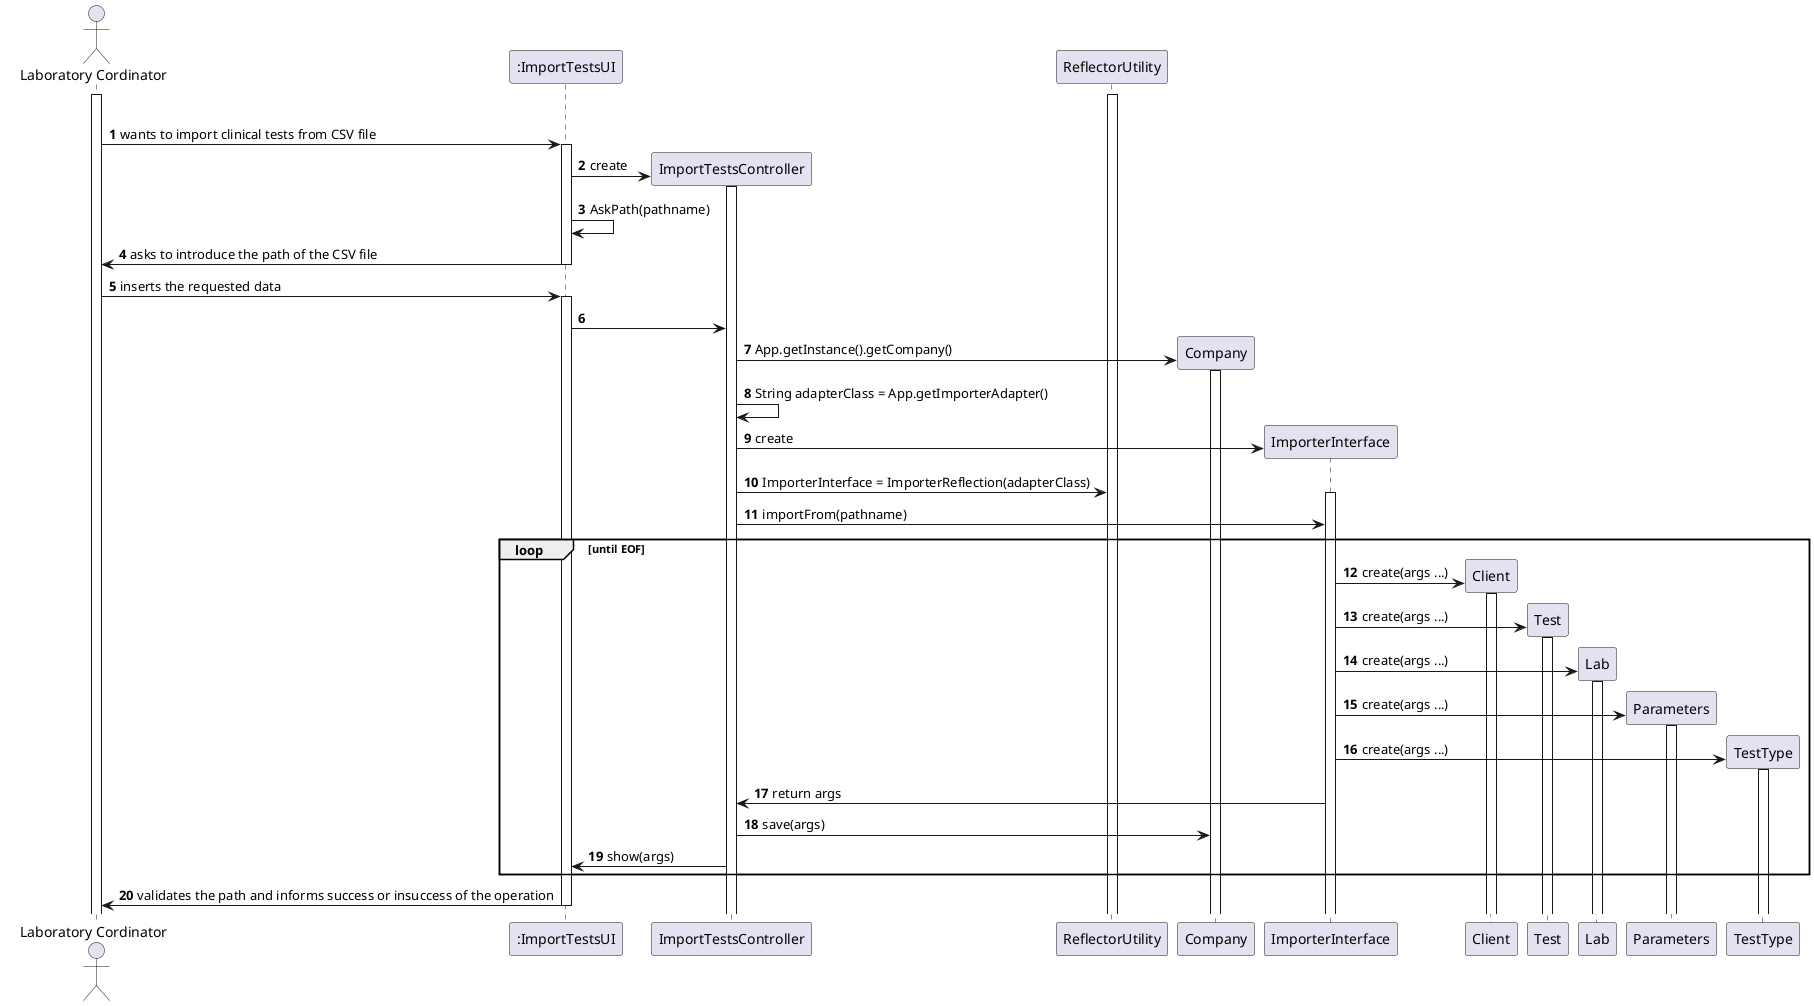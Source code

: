 @startuml
'https://plantuml.com/sequence-diagram

autonumber

actor  "Laboratory Cordinator" as LC

participant ":ImportTestsUI" as ImportTestsUI

participant ImportTestsUI
participant ImportTestsController
participant ReflectorUtility
activate ReflectorUtility

activate LC

loop
LC -> ImportTestsUI: wants to import clinical tests from CSV file
activate ImportTestsUI

ImportTestsUI -> ImportTestsController ** : create
activate ImportTestsController

ImportTestsUI -> ImportTestsUI : AskPath(pathname)


ImportTestsUI -> LC: asks to introduce the path of the CSV file

deactivate ImportTestsUI

LC -> ImportTestsUI:  inserts the requested data
activate ImportTestsUI
ImportTestsUI -> ImportTestsController
ImportTestsController -> Company ** : App.getInstance().getCompany()
activate Company

ImportTestsController -> ImportTestsController : String adapterClass = App.getImporterAdapter()
ImportTestsController -> ImporterInterface ** : create
ImportTestsController -> ReflectorUtility : ImporterInterface = ImporterReflection(adapterClass)
activate ImporterInterface
ImportTestsController -> ImporterInterface : importFrom(pathname)

loop until EOF
ImporterInterface -> Client ** : create(args ...)
activate Client
ImporterInterface -> Test ** : create(args ...)
activate Test
ImporterInterface -> Lab ** : create(args ...)
activate Lab
ImporterInterface -> Parameters ** : create(args ...)
activate Parameters
ImporterInterface -> TestType ** : create(args ...)
activate TestType

'controller saves file instances
ImporterInterface -> ImportTestsController : return args
ImportTestsController -> Company : save(args)
ImportTestsController -> ImportTestsUI : show(args)

end

ImportTestsUI -> LC: validates the path and informs success or insuccess of the operation

deactivate ImportTestsUI



@enduml
